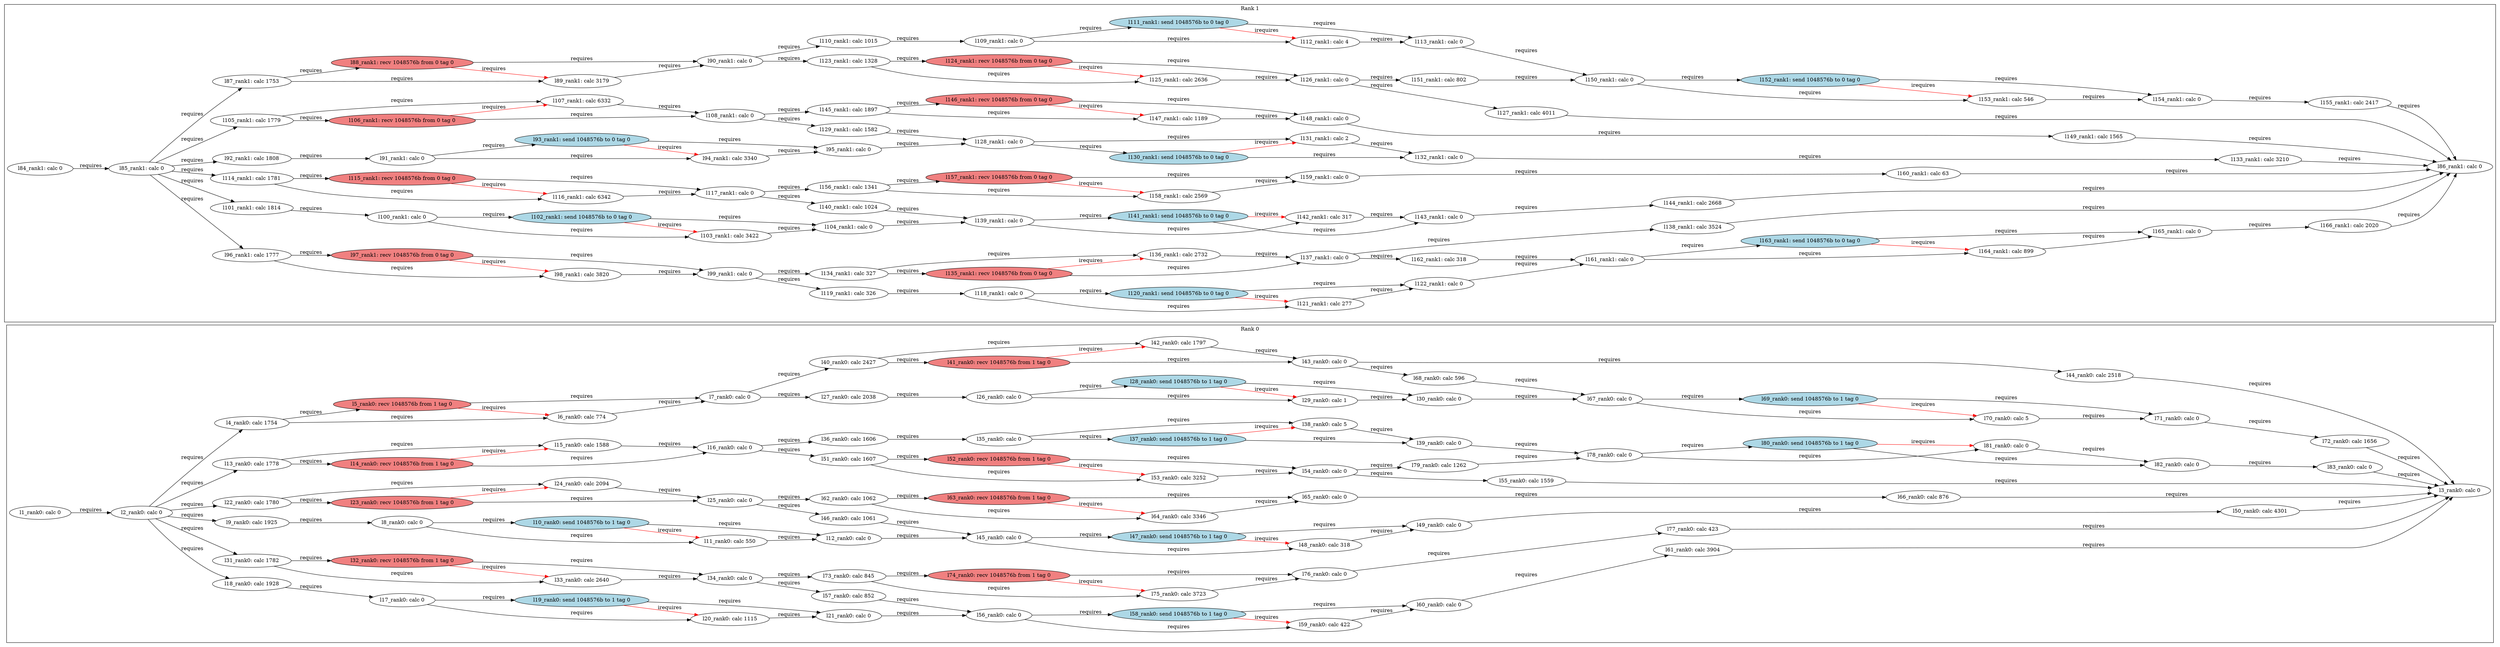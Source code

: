 digraph G {
    rankdir=LR;
    subgraph "cluster_rank_0" {
        label = "Rank 0";
        "l47_rank0: send 1048576b to 1 tag 0" [style=filled, fillcolor="lightblue"];
        "l78_rank0: calc 0" [style=filled, fillcolor="white"];
        "l52_rank0: recv 1048576b from 1 tag 0" [style=filled, fillcolor="lightcoral"];
        "l79_rank0: calc 1262" [style=filled, fillcolor="white"];
        "l26_rank0: calc 0" [style=filled, fillcolor="white"];
        "l53_rank0: calc 3252" [style=filled, fillcolor="white"];
        "l38_rank0: calc 5" [style=filled, fillcolor="white"];
        "l15_rank0: calc 1588" [style=filled, fillcolor="white"];
        "l14_rank0: recv 1048576b from 1 tag 0" [style=filled, fillcolor="lightcoral"];
        "l24_rank0: calc 2094" [style=filled, fillcolor="white"];
        "l63_rank0: recv 1048576b from 1 tag 0" [style=filled, fillcolor="lightcoral"];
        "l1_rank0: calc 0" [style=filled, fillcolor="white"];
        "l2_rank0: calc 0" [style=filled, fillcolor="white"];
        "l83_rank0: calc 0" [style=filled, fillcolor="white"];
        "l31_rank0: calc 1782" [style=filled, fillcolor="white"];
        "l44_rank0: calc 2518" [style=filled, fillcolor="white"];
        "l62_rank0: calc 1062" [style=filled, fillcolor="white"];
        "l22_rank0: calc 1780" [style=filled, fillcolor="white"];
        "l73_rank0: calc 845" [style=filled, fillcolor="white"];
        "l76_rank0: calc 0" [style=filled, fillcolor="white"];
        "l75_rank0: calc 3723" [style=filled, fillcolor="white"];
        "l66_rank0: calc 876" [style=filled, fillcolor="white"];
        "l7_rank0: calc 0" [style=filled, fillcolor="white"];
        "l18_rank0: calc 1928" [style=filled, fillcolor="white"];
        "l54_rank0: calc 0" [style=filled, fillcolor="white"];
        "l68_rank0: calc 596" [style=filled, fillcolor="white"];
        "l51_rank0: calc 1607" [style=filled, fillcolor="white"];
        "l70_rank0: calc 5" [style=filled, fillcolor="white"];
        "l35_rank0: calc 0" [style=filled, fillcolor="white"];
        "l6_rank0: calc 774" [style=filled, fillcolor="white"];
        "l77_rank0: calc 423" [style=filled, fillcolor="white"];
        "l13_rank0: calc 1778" [style=filled, fillcolor="white"];
        "l34_rank0: calc 0" [style=filled, fillcolor="white"];
        "l36_rank0: calc 1606" [style=filled, fillcolor="white"];
        "l55_rank0: calc 1559" [style=filled, fillcolor="white"];
        "l29_rank0: calc 1" [style=filled, fillcolor="white"];
        "l4_rank0: calc 1754" [style=filled, fillcolor="white"];
        "l80_rank0: send 1048576b to 1 tag 0" [style=filled, fillcolor="lightblue"];
        "l61_rank0: calc 3904" [style=filled, fillcolor="white"];
        "l71_rank0: calc 0" [style=filled, fillcolor="white"];
        "l5_rank0: recv 1048576b from 1 tag 0" [style=filled, fillcolor="lightcoral"];
        "l57_rank0: calc 852" [style=filled, fillcolor="white"];
        "l59_rank0: calc 422" [style=filled, fillcolor="white"];
        "l19_rank0: send 1048576b to 1 tag 0" [style=filled, fillcolor="lightblue"];
        "l64_rank0: calc 3346" [style=filled, fillcolor="white"];
        "l65_rank0: calc 0" [style=filled, fillcolor="white"];
        "l67_rank0: calc 0" [style=filled, fillcolor="white"];
        "l74_rank0: recv 1048576b from 1 tag 0" [style=filled, fillcolor="lightcoral"];
        "l12_rank0: calc 0" [style=filled, fillcolor="white"];
        "l50_rank0: calc 4301" [style=filled, fillcolor="white"];
        "l20_rank0: calc 1115" [style=filled, fillcolor="white"];
        "l9_rank0: calc 1925" [style=filled, fillcolor="white"];
        "l16_rank0: calc 0" [style=filled, fillcolor="white"];
        "l33_rank0: calc 2640" [style=filled, fillcolor="white"];
        "l11_rank0: calc 550" [style=filled, fillcolor="white"];
        "l39_rank0: calc 0" [style=filled, fillcolor="white"];
        "l30_rank0: calc 0" [style=filled, fillcolor="white"];
        "l43_rank0: calc 0" [style=filled, fillcolor="white"];
        "l42_rank0: calc 1797" [style=filled, fillcolor="white"];
        "l23_rank0: recv 1048576b from 1 tag 0" [style=filled, fillcolor="lightcoral"];
        "l72_rank0: calc 1656" [style=filled, fillcolor="white"];
        "l81_rank0: calc 0" [style=filled, fillcolor="white"];
        "l60_rank0: calc 0" [style=filled, fillcolor="white"];
        "l28_rank0: send 1048576b to 1 tag 0" [style=filled, fillcolor="lightblue"];
        "l3_rank0: calc 0" [style=filled, fillcolor="white"];
        "l25_rank0: calc 0" [style=filled, fillcolor="white"];
        "l48_rank0: calc 318" [style=filled, fillcolor="white"];
        "l10_rank0: send 1048576b to 1 tag 0" [style=filled, fillcolor="lightblue"];
        "l17_rank0: calc 0" [style=filled, fillcolor="white"];
        "l27_rank0: calc 2038" [style=filled, fillcolor="white"];
        "l8_rank0: calc 0" [style=filled, fillcolor="white"];
        "l41_rank0: recv 1048576b from 1 tag 0" [style=filled, fillcolor="lightcoral"];
        "l49_rank0: calc 0" [style=filled, fillcolor="white"];
        "l82_rank0: calc 0" [style=filled, fillcolor="white"];
        "l58_rank0: send 1048576b to 1 tag 0" [style=filled, fillcolor="lightblue"];
        "l69_rank0: send 1048576b to 1 tag 0" [style=filled, fillcolor="lightblue"];
        "l40_rank0: calc 2427" [style=filled, fillcolor="white"];
        "l32_rank0: recv 1048576b from 1 tag 0" [style=filled, fillcolor="lightcoral"];
        "l37_rank0: send 1048576b to 1 tag 0" [style=filled, fillcolor="lightblue"];
        "l46_rank0: calc 1061" [style=filled, fillcolor="white"];
        "l21_rank0: calc 0" [style=filled, fillcolor="white"];
        "l56_rank0: calc 0" [style=filled, fillcolor="white"];
        "l45_rank0: calc 0" [style=filled, fillcolor="white"];
        "l1_rank0: calc 0" -> "l2_rank0: calc 0" [label="requires", color="black"];
        "l2_rank0: calc 0" -> "l4_rank0: calc 1754" [label="requires", color="black"];
        "l4_rank0: calc 1754" -> "l5_rank0: recv 1048576b from 1 tag 0" [label="requires", color="black"];
        "l4_rank0: calc 1754" -> "l6_rank0: calc 774" [label="requires", color="black"];
        "l5_rank0: recv 1048576b from 1 tag 0" -> "l6_rank0: calc 774" [label="irequires", color="red"];
        "l6_rank0: calc 774" -> "l7_rank0: calc 0" [label="requires", color="black"];
        "l5_rank0: recv 1048576b from 1 tag 0" -> "l7_rank0: calc 0" [label="requires", color="black"];
        "l2_rank0: calc 0" -> "l9_rank0: calc 1925" [label="requires", color="black"];
        "l9_rank0: calc 1925" -> "l8_rank0: calc 0" [label="requires", color="black"];
        "l8_rank0: calc 0" -> "l10_rank0: send 1048576b to 1 tag 0" [label="requires", color="black"];
        "l8_rank0: calc 0" -> "l11_rank0: calc 550" [label="requires", color="black"];
        "l10_rank0: send 1048576b to 1 tag 0" -> "l11_rank0: calc 550" [label="irequires", color="red"];
        "l11_rank0: calc 550" -> "l12_rank0: calc 0" [label="requires", color="black"];
        "l10_rank0: send 1048576b to 1 tag 0" -> "l12_rank0: calc 0" [label="requires", color="black"];
        "l2_rank0: calc 0" -> "l13_rank0: calc 1778" [label="requires", color="black"];
        "l13_rank0: calc 1778" -> "l14_rank0: recv 1048576b from 1 tag 0" [label="requires", color="black"];
        "l13_rank0: calc 1778" -> "l15_rank0: calc 1588" [label="requires", color="black"];
        "l14_rank0: recv 1048576b from 1 tag 0" -> "l15_rank0: calc 1588" [label="irequires", color="red"];
        "l15_rank0: calc 1588" -> "l16_rank0: calc 0" [label="requires", color="black"];
        "l14_rank0: recv 1048576b from 1 tag 0" -> "l16_rank0: calc 0" [label="requires", color="black"];
        "l2_rank0: calc 0" -> "l18_rank0: calc 1928" [label="requires", color="black"];
        "l18_rank0: calc 1928" -> "l17_rank0: calc 0" [label="requires", color="black"];
        "l17_rank0: calc 0" -> "l19_rank0: send 1048576b to 1 tag 0" [label="requires", color="black"];
        "l17_rank0: calc 0" -> "l20_rank0: calc 1115" [label="requires", color="black"];
        "l19_rank0: send 1048576b to 1 tag 0" -> "l20_rank0: calc 1115" [label="irequires", color="red"];
        "l20_rank0: calc 1115" -> "l21_rank0: calc 0" [label="requires", color="black"];
        "l19_rank0: send 1048576b to 1 tag 0" -> "l21_rank0: calc 0" [label="requires", color="black"];
        "l2_rank0: calc 0" -> "l22_rank0: calc 1780" [label="requires", color="black"];
        "l22_rank0: calc 1780" -> "l23_rank0: recv 1048576b from 1 tag 0" [label="requires", color="black"];
        "l22_rank0: calc 1780" -> "l24_rank0: calc 2094" [label="requires", color="black"];
        "l23_rank0: recv 1048576b from 1 tag 0" -> "l24_rank0: calc 2094" [label="irequires", color="red"];
        "l24_rank0: calc 2094" -> "l25_rank0: calc 0" [label="requires", color="black"];
        "l23_rank0: recv 1048576b from 1 tag 0" -> "l25_rank0: calc 0" [label="requires", color="black"];
        "l7_rank0: calc 0" -> "l27_rank0: calc 2038" [label="requires", color="black"];
        "l27_rank0: calc 2038" -> "l26_rank0: calc 0" [label="requires", color="black"];
        "l26_rank0: calc 0" -> "l28_rank0: send 1048576b to 1 tag 0" [label="requires", color="black"];
        "l26_rank0: calc 0" -> "l29_rank0: calc 1" [label="requires", color="black"];
        "l28_rank0: send 1048576b to 1 tag 0" -> "l29_rank0: calc 1" [label="irequires", color="red"];
        "l29_rank0: calc 1" -> "l30_rank0: calc 0" [label="requires", color="black"];
        "l28_rank0: send 1048576b to 1 tag 0" -> "l30_rank0: calc 0" [label="requires", color="black"];
        "l2_rank0: calc 0" -> "l31_rank0: calc 1782" [label="requires", color="black"];
        "l31_rank0: calc 1782" -> "l32_rank0: recv 1048576b from 1 tag 0" [label="requires", color="black"];
        "l31_rank0: calc 1782" -> "l33_rank0: calc 2640" [label="requires", color="black"];
        "l32_rank0: recv 1048576b from 1 tag 0" -> "l33_rank0: calc 2640" [label="irequires", color="red"];
        "l33_rank0: calc 2640" -> "l34_rank0: calc 0" [label="requires", color="black"];
        "l32_rank0: recv 1048576b from 1 tag 0" -> "l34_rank0: calc 0" [label="requires", color="black"];
        "l16_rank0: calc 0" -> "l36_rank0: calc 1606" [label="requires", color="black"];
        "l36_rank0: calc 1606" -> "l35_rank0: calc 0" [label="requires", color="black"];
        "l35_rank0: calc 0" -> "l37_rank0: send 1048576b to 1 tag 0" [label="requires", color="black"];
        "l35_rank0: calc 0" -> "l38_rank0: calc 5" [label="requires", color="black"];
        "l37_rank0: send 1048576b to 1 tag 0" -> "l38_rank0: calc 5" [label="irequires", color="red"];
        "l38_rank0: calc 5" -> "l39_rank0: calc 0" [label="requires", color="black"];
        "l37_rank0: send 1048576b to 1 tag 0" -> "l39_rank0: calc 0" [label="requires", color="black"];
        "l7_rank0: calc 0" -> "l40_rank0: calc 2427" [label="requires", color="black"];
        "l40_rank0: calc 2427" -> "l41_rank0: recv 1048576b from 1 tag 0" [label="requires", color="black"];
        "l40_rank0: calc 2427" -> "l42_rank0: calc 1797" [label="requires", color="black"];
        "l41_rank0: recv 1048576b from 1 tag 0" -> "l42_rank0: calc 1797" [label="irequires", color="red"];
        "l42_rank0: calc 1797" -> "l43_rank0: calc 0" [label="requires", color="black"];
        "l41_rank0: recv 1048576b from 1 tag 0" -> "l43_rank0: calc 0" [label="requires", color="black"];
        "l43_rank0: calc 0" -> "l44_rank0: calc 2518" [label="requires", color="black"];
        "l44_rank0: calc 2518" -> "l3_rank0: calc 0" [label="requires", color="black"];
        "l25_rank0: calc 0" -> "l46_rank0: calc 1061" [label="requires", color="black"];
        "l46_rank0: calc 1061" -> "l45_rank0: calc 0" [label="requires", color="black"];
        "l12_rank0: calc 0" -> "l45_rank0: calc 0" [label="requires", color="black"];
        "l45_rank0: calc 0" -> "l47_rank0: send 1048576b to 1 tag 0" [label="requires", color="black"];
        "l45_rank0: calc 0" -> "l48_rank0: calc 318" [label="requires", color="black"];
        "l47_rank0: send 1048576b to 1 tag 0" -> "l48_rank0: calc 318" [label="irequires", color="red"];
        "l48_rank0: calc 318" -> "l49_rank0: calc 0" [label="requires", color="black"];
        "l47_rank0: send 1048576b to 1 tag 0" -> "l49_rank0: calc 0" [label="requires", color="black"];
        "l49_rank0: calc 0" -> "l50_rank0: calc 4301" [label="requires", color="black"];
        "l50_rank0: calc 4301" -> "l3_rank0: calc 0" [label="requires", color="black"];
        "l16_rank0: calc 0" -> "l51_rank0: calc 1607" [label="requires", color="black"];
        "l51_rank0: calc 1607" -> "l52_rank0: recv 1048576b from 1 tag 0" [label="requires", color="black"];
        "l51_rank0: calc 1607" -> "l53_rank0: calc 3252" [label="requires", color="black"];
        "l52_rank0: recv 1048576b from 1 tag 0" -> "l53_rank0: calc 3252" [label="irequires", color="red"];
        "l53_rank0: calc 3252" -> "l54_rank0: calc 0" [label="requires", color="black"];
        "l52_rank0: recv 1048576b from 1 tag 0" -> "l54_rank0: calc 0" [label="requires", color="black"];
        "l54_rank0: calc 0" -> "l55_rank0: calc 1559" [label="requires", color="black"];
        "l55_rank0: calc 1559" -> "l3_rank0: calc 0" [label="requires", color="black"];
        "l34_rank0: calc 0" -> "l57_rank0: calc 852" [label="requires", color="black"];
        "l57_rank0: calc 852" -> "l56_rank0: calc 0" [label="requires", color="black"];
        "l21_rank0: calc 0" -> "l56_rank0: calc 0" [label="requires", color="black"];
        "l56_rank0: calc 0" -> "l58_rank0: send 1048576b to 1 tag 0" [label="requires", color="black"];
        "l56_rank0: calc 0" -> "l59_rank0: calc 422" [label="requires", color="black"];
        "l58_rank0: send 1048576b to 1 tag 0" -> "l59_rank0: calc 422" [label="irequires", color="red"];
        "l59_rank0: calc 422" -> "l60_rank0: calc 0" [label="requires", color="black"];
        "l58_rank0: send 1048576b to 1 tag 0" -> "l60_rank0: calc 0" [label="requires", color="black"];
        "l60_rank0: calc 0" -> "l61_rank0: calc 3904" [label="requires", color="black"];
        "l61_rank0: calc 3904" -> "l3_rank0: calc 0" [label="requires", color="black"];
        "l25_rank0: calc 0" -> "l62_rank0: calc 1062" [label="requires", color="black"];
        "l62_rank0: calc 1062" -> "l63_rank0: recv 1048576b from 1 tag 0" [label="requires", color="black"];
        "l62_rank0: calc 1062" -> "l64_rank0: calc 3346" [label="requires", color="black"];
        "l63_rank0: recv 1048576b from 1 tag 0" -> "l64_rank0: calc 3346" [label="irequires", color="red"];
        "l64_rank0: calc 3346" -> "l65_rank0: calc 0" [label="requires", color="black"];
        "l63_rank0: recv 1048576b from 1 tag 0" -> "l65_rank0: calc 0" [label="requires", color="black"];
        "l65_rank0: calc 0" -> "l66_rank0: calc 876" [label="requires", color="black"];
        "l66_rank0: calc 876" -> "l3_rank0: calc 0" [label="requires", color="black"];
        "l43_rank0: calc 0" -> "l68_rank0: calc 596" [label="requires", color="black"];
        "l68_rank0: calc 596" -> "l67_rank0: calc 0" [label="requires", color="black"];
        "l30_rank0: calc 0" -> "l67_rank0: calc 0" [label="requires", color="black"];
        "l67_rank0: calc 0" -> "l69_rank0: send 1048576b to 1 tag 0" [label="requires", color="black"];
        "l67_rank0: calc 0" -> "l70_rank0: calc 5" [label="requires", color="black"];
        "l69_rank0: send 1048576b to 1 tag 0" -> "l70_rank0: calc 5" [label="irequires", color="red"];
        "l70_rank0: calc 5" -> "l71_rank0: calc 0" [label="requires", color="black"];
        "l69_rank0: send 1048576b to 1 tag 0" -> "l71_rank0: calc 0" [label="requires", color="black"];
        "l71_rank0: calc 0" -> "l72_rank0: calc 1656" [label="requires", color="black"];
        "l72_rank0: calc 1656" -> "l3_rank0: calc 0" [label="requires", color="black"];
        "l34_rank0: calc 0" -> "l73_rank0: calc 845" [label="requires", color="black"];
        "l73_rank0: calc 845" -> "l74_rank0: recv 1048576b from 1 tag 0" [label="requires", color="black"];
        "l73_rank0: calc 845" -> "l75_rank0: calc 3723" [label="requires", color="black"];
        "l74_rank0: recv 1048576b from 1 tag 0" -> "l75_rank0: calc 3723" [label="irequires", color="red"];
        "l75_rank0: calc 3723" -> "l76_rank0: calc 0" [label="requires", color="black"];
        "l74_rank0: recv 1048576b from 1 tag 0" -> "l76_rank0: calc 0" [label="requires", color="black"];
        "l76_rank0: calc 0" -> "l77_rank0: calc 423" [label="requires", color="black"];
        "l77_rank0: calc 423" -> "l3_rank0: calc 0" [label="requires", color="black"];
        "l54_rank0: calc 0" -> "l79_rank0: calc 1262" [label="requires", color="black"];
        "l79_rank0: calc 1262" -> "l78_rank0: calc 0" [label="requires", color="black"];
        "l39_rank0: calc 0" -> "l78_rank0: calc 0" [label="requires", color="black"];
        "l78_rank0: calc 0" -> "l80_rank0: send 1048576b to 1 tag 0" [label="requires", color="black"];
        "l78_rank0: calc 0" -> "l81_rank0: calc 0" [label="requires", color="black"];
        "l80_rank0: send 1048576b to 1 tag 0" -> "l81_rank0: calc 0" [label="irequires", color="red"];
        "l81_rank0: calc 0" -> "l82_rank0: calc 0" [label="requires", color="black"];
        "l80_rank0: send 1048576b to 1 tag 0" -> "l82_rank0: calc 0" [label="requires", color="black"];
        "l82_rank0: calc 0" -> "l83_rank0: calc 0" [label="requires", color="black"];
        "l83_rank0: calc 0" -> "l3_rank0: calc 0" [label="requires", color="black"];
    }
    subgraph "cluster_rank_1" {
        label = "Rank 1";
        "l95_rank1: calc 0" [style=filled, fillcolor="white"];
        "l122_rank1: calc 0" [style=filled, fillcolor="white"];
        "l90_rank1: calc 0" [style=filled, fillcolor="white"];
        "l85_rank1: calc 0" [style=filled, fillcolor="white"];
        "l96_rank1: calc 1777" [style=filled, fillcolor="white"];
        "l106_rank1: recv 1048576b from 0 tag 0" [style=filled, fillcolor="lightcoral"];
        "l92_rank1: calc 1808" [style=filled, fillcolor="white"];
        "l127_rank1: calc 4011" [style=filled, fillcolor="white"];
        "l138_rank1: calc 3524" [style=filled, fillcolor="white"];
        "l147_rank1: calc 1189" [style=filled, fillcolor="white"];
        "l104_rank1: calc 0" [style=filled, fillcolor="white"];
        "l113_rank1: calc 0" [style=filled, fillcolor="white"];
        "l141_rank1: send 1048576b to 0 tag 0" [style=filled, fillcolor="lightblue"];
        "l101_rank1: calc 1814" [style=filled, fillcolor="white"];
        "l146_rank1: recv 1048576b from 0 tag 0" [style=filled, fillcolor="lightcoral"];
        "l151_rank1: calc 802" [style=filled, fillcolor="white"];
        "l155_rank1: calc 2417" [style=filled, fillcolor="white"];
        "l162_rank1: calc 318" [style=filled, fillcolor="white"];
        "l156_rank1: calc 1341" [style=filled, fillcolor="white"];
        "l112_rank1: calc 4" [style=filled, fillcolor="white"];
        "l89_rank1: calc 3179" [style=filled, fillcolor="white"];
        "l86_rank1: calc 0" [style=filled, fillcolor="white"];
        "l125_rank1: calc 2636" [style=filled, fillcolor="white"];
        "l130_rank1: send 1048576b to 0 tag 0" [style=filled, fillcolor="lightblue"];
        "l124_rank1: recv 1048576b from 0 tag 0" [style=filled, fillcolor="lightcoral"];
        "l153_rank1: calc 546" [style=filled, fillcolor="white"];
        "l149_rank1: calc 1565" [style=filled, fillcolor="white"];
        "l109_rank1: calc 0" [style=filled, fillcolor="white"];
        "l123_rank1: calc 1328" [style=filled, fillcolor="white"];
        "l88_rank1: recv 1048576b from 0 tag 0" [style=filled, fillcolor="lightcoral"];
        "l103_rank1: calc 3422" [style=filled, fillcolor="white"];
        "l158_rank1: calc 2569" [style=filled, fillcolor="white"];
        "l121_rank1: calc 277" [style=filled, fillcolor="white"];
        "l126_rank1: calc 0" [style=filled, fillcolor="white"];
        "l117_rank1: calc 0" [style=filled, fillcolor="white"];
        "l154_rank1: calc 0" [style=filled, fillcolor="white"];
        "l164_rank1: calc 899" [style=filled, fillcolor="white"];
        "l132_rank1: calc 0" [style=filled, fillcolor="white"];
        "l108_rank1: calc 0" [style=filled, fillcolor="white"];
        "l119_rank1: calc 326" [style=filled, fillcolor="white"];
        "l94_rank1: calc 3340" [style=filled, fillcolor="white"];
        "l110_rank1: calc 1015" [style=filled, fillcolor="white"];
        "l140_rank1: calc 1024" [style=filled, fillcolor="white"];
        "l144_rank1: calc 2668" [style=filled, fillcolor="white"];
        "l145_rank1: calc 1897" [style=filled, fillcolor="white"];
        "l160_rank1: calc 63" [style=filled, fillcolor="white"];
        "l157_rank1: recv 1048576b from 0 tag 0" [style=filled, fillcolor="lightcoral"];
        "l159_rank1: calc 0" [style=filled, fillcolor="white"];
        "l99_rank1: calc 0" [style=filled, fillcolor="white"];
        "l114_rank1: calc 1781" [style=filled, fillcolor="white"];
        "l150_rank1: calc 0" [style=filled, fillcolor="white"];
        "l93_rank1: send 1048576b to 0 tag 0" [style=filled, fillcolor="lightblue"];
        "l136_rank1: calc 2732" [style=filled, fillcolor="white"];
        "l137_rank1: calc 0" [style=filled, fillcolor="white"];
        "l98_rank1: calc 3820" [style=filled, fillcolor="white"];
        "l120_rank1: send 1048576b to 0 tag 0" [style=filled, fillcolor="lightblue"];
        "l166_rank1: calc 2020" [style=filled, fillcolor="white"];
        "l133_rank1: calc 3210" [style=filled, fillcolor="white"];
        "l118_rank1: calc 0" [style=filled, fillcolor="white"];
        "l100_rank1: calc 0" [style=filled, fillcolor="white"];
        "l105_rank1: calc 1779" [style=filled, fillcolor="white"];
        "l134_rank1: calc 327" [style=filled, fillcolor="white"];
        "l139_rank1: calc 0" [style=filled, fillcolor="white"];
        "l152_rank1: send 1048576b to 0 tag 0" [style=filled, fillcolor="lightblue"];
        "l165_rank1: calc 0" [style=filled, fillcolor="white"];
        "l91_rank1: calc 0" [style=filled, fillcolor="white"];
        "l128_rank1: calc 0" [style=filled, fillcolor="white"];
        "l143_rank1: calc 0" [style=filled, fillcolor="white"];
        "l102_rank1: send 1048576b to 0 tag 0" [style=filled, fillcolor="lightblue"];
        "l161_rank1: calc 0" [style=filled, fillcolor="white"];
        "l116_rank1: calc 6342" [style=filled, fillcolor="white"];
        "l87_rank1: calc 1753" [style=filled, fillcolor="white"];
        "l84_rank1: calc 0" [style=filled, fillcolor="white"];
        "l97_rank1: recv 1048576b from 0 tag 0" [style=filled, fillcolor="lightcoral"];
        "l129_rank1: calc 1582" [style=filled, fillcolor="white"];
        "l107_rank1: calc 6332" [style=filled, fillcolor="white"];
        "l131_rank1: calc 2" [style=filled, fillcolor="white"];
        "l135_rank1: recv 1048576b from 0 tag 0" [style=filled, fillcolor="lightcoral"];
        "l142_rank1: calc 317" [style=filled, fillcolor="white"];
        "l111_rank1: send 1048576b to 0 tag 0" [style=filled, fillcolor="lightblue"];
        "l115_rank1: recv 1048576b from 0 tag 0" [style=filled, fillcolor="lightcoral"];
        "l163_rank1: send 1048576b to 0 tag 0" [style=filled, fillcolor="lightblue"];
        "l148_rank1: calc 0" [style=filled, fillcolor="white"];
        "l84_rank1: calc 0" -> "l85_rank1: calc 0" [label="requires", color="black"];
        "l85_rank1: calc 0" -> "l87_rank1: calc 1753" [label="requires", color="black"];
        "l87_rank1: calc 1753" -> "l88_rank1: recv 1048576b from 0 tag 0" [label="requires", color="black"];
        "l87_rank1: calc 1753" -> "l89_rank1: calc 3179" [label="requires", color="black"];
        "l88_rank1: recv 1048576b from 0 tag 0" -> "l89_rank1: calc 3179" [label="irequires", color="red"];
        "l89_rank1: calc 3179" -> "l90_rank1: calc 0" [label="requires", color="black"];
        "l88_rank1: recv 1048576b from 0 tag 0" -> "l90_rank1: calc 0" [label="requires", color="black"];
        "l85_rank1: calc 0" -> "l92_rank1: calc 1808" [label="requires", color="black"];
        "l92_rank1: calc 1808" -> "l91_rank1: calc 0" [label="requires", color="black"];
        "l91_rank1: calc 0" -> "l93_rank1: send 1048576b to 0 tag 0" [label="requires", color="black"];
        "l91_rank1: calc 0" -> "l94_rank1: calc 3340" [label="requires", color="black"];
        "l93_rank1: send 1048576b to 0 tag 0" -> "l94_rank1: calc 3340" [label="irequires", color="red"];
        "l94_rank1: calc 3340" -> "l95_rank1: calc 0" [label="requires", color="black"];
        "l93_rank1: send 1048576b to 0 tag 0" -> "l95_rank1: calc 0" [label="requires", color="black"];
        "l85_rank1: calc 0" -> "l96_rank1: calc 1777" [label="requires", color="black"];
        "l96_rank1: calc 1777" -> "l97_rank1: recv 1048576b from 0 tag 0" [label="requires", color="black"];
        "l96_rank1: calc 1777" -> "l98_rank1: calc 3820" [label="requires", color="black"];
        "l97_rank1: recv 1048576b from 0 tag 0" -> "l98_rank1: calc 3820" [label="irequires", color="red"];
        "l98_rank1: calc 3820" -> "l99_rank1: calc 0" [label="requires", color="black"];
        "l97_rank1: recv 1048576b from 0 tag 0" -> "l99_rank1: calc 0" [label="requires", color="black"];
        "l85_rank1: calc 0" -> "l101_rank1: calc 1814" [label="requires", color="black"];
        "l101_rank1: calc 1814" -> "l100_rank1: calc 0" [label="requires", color="black"];
        "l100_rank1: calc 0" -> "l102_rank1: send 1048576b to 0 tag 0" [label="requires", color="black"];
        "l100_rank1: calc 0" -> "l103_rank1: calc 3422" [label="requires", color="black"];
        "l102_rank1: send 1048576b to 0 tag 0" -> "l103_rank1: calc 3422" [label="irequires", color="red"];
        "l103_rank1: calc 3422" -> "l104_rank1: calc 0" [label="requires", color="black"];
        "l102_rank1: send 1048576b to 0 tag 0" -> "l104_rank1: calc 0" [label="requires", color="black"];
        "l85_rank1: calc 0" -> "l105_rank1: calc 1779" [label="requires", color="black"];
        "l105_rank1: calc 1779" -> "l106_rank1: recv 1048576b from 0 tag 0" [label="requires", color="black"];
        "l105_rank1: calc 1779" -> "l107_rank1: calc 6332" [label="requires", color="black"];
        "l106_rank1: recv 1048576b from 0 tag 0" -> "l107_rank1: calc 6332" [label="irequires", color="red"];
        "l107_rank1: calc 6332" -> "l108_rank1: calc 0" [label="requires", color="black"];
        "l106_rank1: recv 1048576b from 0 tag 0" -> "l108_rank1: calc 0" [label="requires", color="black"];
        "l90_rank1: calc 0" -> "l110_rank1: calc 1015" [label="requires", color="black"];
        "l110_rank1: calc 1015" -> "l109_rank1: calc 0" [label="requires", color="black"];
        "l109_rank1: calc 0" -> "l111_rank1: send 1048576b to 0 tag 0" [label="requires", color="black"];
        "l109_rank1: calc 0" -> "l112_rank1: calc 4" [label="requires", color="black"];
        "l111_rank1: send 1048576b to 0 tag 0" -> "l112_rank1: calc 4" [label="irequires", color="red"];
        "l112_rank1: calc 4" -> "l113_rank1: calc 0" [label="requires", color="black"];
        "l111_rank1: send 1048576b to 0 tag 0" -> "l113_rank1: calc 0" [label="requires", color="black"];
        "l85_rank1: calc 0" -> "l114_rank1: calc 1781" [label="requires", color="black"];
        "l114_rank1: calc 1781" -> "l115_rank1: recv 1048576b from 0 tag 0" [label="requires", color="black"];
        "l114_rank1: calc 1781" -> "l116_rank1: calc 6342" [label="requires", color="black"];
        "l115_rank1: recv 1048576b from 0 tag 0" -> "l116_rank1: calc 6342" [label="irequires", color="red"];
        "l116_rank1: calc 6342" -> "l117_rank1: calc 0" [label="requires", color="black"];
        "l115_rank1: recv 1048576b from 0 tag 0" -> "l117_rank1: calc 0" [label="requires", color="black"];
        "l99_rank1: calc 0" -> "l119_rank1: calc 326" [label="requires", color="black"];
        "l119_rank1: calc 326" -> "l118_rank1: calc 0" [label="requires", color="black"];
        "l118_rank1: calc 0" -> "l120_rank1: send 1048576b to 0 tag 0" [label="requires", color="black"];
        "l118_rank1: calc 0" -> "l121_rank1: calc 277" [label="requires", color="black"];
        "l120_rank1: send 1048576b to 0 tag 0" -> "l121_rank1: calc 277" [label="irequires", color="red"];
        "l121_rank1: calc 277" -> "l122_rank1: calc 0" [label="requires", color="black"];
        "l120_rank1: send 1048576b to 0 tag 0" -> "l122_rank1: calc 0" [label="requires", color="black"];
        "l90_rank1: calc 0" -> "l123_rank1: calc 1328" [label="requires", color="black"];
        "l123_rank1: calc 1328" -> "l124_rank1: recv 1048576b from 0 tag 0" [label="requires", color="black"];
        "l123_rank1: calc 1328" -> "l125_rank1: calc 2636" [label="requires", color="black"];
        "l124_rank1: recv 1048576b from 0 tag 0" -> "l125_rank1: calc 2636" [label="irequires", color="red"];
        "l125_rank1: calc 2636" -> "l126_rank1: calc 0" [label="requires", color="black"];
        "l124_rank1: recv 1048576b from 0 tag 0" -> "l126_rank1: calc 0" [label="requires", color="black"];
        "l126_rank1: calc 0" -> "l127_rank1: calc 4011" [label="requires", color="black"];
        "l127_rank1: calc 4011" -> "l86_rank1: calc 0" [label="requires", color="black"];
        "l108_rank1: calc 0" -> "l129_rank1: calc 1582" [label="requires", color="black"];
        "l129_rank1: calc 1582" -> "l128_rank1: calc 0" [label="requires", color="black"];
        "l95_rank1: calc 0" -> "l128_rank1: calc 0" [label="requires", color="black"];
        "l128_rank1: calc 0" -> "l130_rank1: send 1048576b to 0 tag 0" [label="requires", color="black"];
        "l128_rank1: calc 0" -> "l131_rank1: calc 2" [label="requires", color="black"];
        "l130_rank1: send 1048576b to 0 tag 0" -> "l131_rank1: calc 2" [label="irequires", color="red"];
        "l131_rank1: calc 2" -> "l132_rank1: calc 0" [label="requires", color="black"];
        "l130_rank1: send 1048576b to 0 tag 0" -> "l132_rank1: calc 0" [label="requires", color="black"];
        "l132_rank1: calc 0" -> "l133_rank1: calc 3210" [label="requires", color="black"];
        "l133_rank1: calc 3210" -> "l86_rank1: calc 0" [label="requires", color="black"];
        "l99_rank1: calc 0" -> "l134_rank1: calc 327" [label="requires", color="black"];
        "l134_rank1: calc 327" -> "l135_rank1: recv 1048576b from 0 tag 0" [label="requires", color="black"];
        "l134_rank1: calc 327" -> "l136_rank1: calc 2732" [label="requires", color="black"];
        "l135_rank1: recv 1048576b from 0 tag 0" -> "l136_rank1: calc 2732" [label="irequires", color="red"];
        "l136_rank1: calc 2732" -> "l137_rank1: calc 0" [label="requires", color="black"];
        "l135_rank1: recv 1048576b from 0 tag 0" -> "l137_rank1: calc 0" [label="requires", color="black"];
        "l137_rank1: calc 0" -> "l138_rank1: calc 3524" [label="requires", color="black"];
        "l138_rank1: calc 3524" -> "l86_rank1: calc 0" [label="requires", color="black"];
        "l117_rank1: calc 0" -> "l140_rank1: calc 1024" [label="requires", color="black"];
        "l140_rank1: calc 1024" -> "l139_rank1: calc 0" [label="requires", color="black"];
        "l104_rank1: calc 0" -> "l139_rank1: calc 0" [label="requires", color="black"];
        "l139_rank1: calc 0" -> "l141_rank1: send 1048576b to 0 tag 0" [label="requires", color="black"];
        "l139_rank1: calc 0" -> "l142_rank1: calc 317" [label="requires", color="black"];
        "l141_rank1: send 1048576b to 0 tag 0" -> "l142_rank1: calc 317" [label="irequires", color="red"];
        "l142_rank1: calc 317" -> "l143_rank1: calc 0" [label="requires", color="black"];
        "l141_rank1: send 1048576b to 0 tag 0" -> "l143_rank1: calc 0" [label="requires", color="black"];
        "l143_rank1: calc 0" -> "l144_rank1: calc 2668" [label="requires", color="black"];
        "l144_rank1: calc 2668" -> "l86_rank1: calc 0" [label="requires", color="black"];
        "l108_rank1: calc 0" -> "l145_rank1: calc 1897" [label="requires", color="black"];
        "l145_rank1: calc 1897" -> "l146_rank1: recv 1048576b from 0 tag 0" [label="requires", color="black"];
        "l145_rank1: calc 1897" -> "l147_rank1: calc 1189" [label="requires", color="black"];
        "l146_rank1: recv 1048576b from 0 tag 0" -> "l147_rank1: calc 1189" [label="irequires", color="red"];
        "l147_rank1: calc 1189" -> "l148_rank1: calc 0" [label="requires", color="black"];
        "l146_rank1: recv 1048576b from 0 tag 0" -> "l148_rank1: calc 0" [label="requires", color="black"];
        "l148_rank1: calc 0" -> "l149_rank1: calc 1565" [label="requires", color="black"];
        "l149_rank1: calc 1565" -> "l86_rank1: calc 0" [label="requires", color="black"];
        "l126_rank1: calc 0" -> "l151_rank1: calc 802" [label="requires", color="black"];
        "l151_rank1: calc 802" -> "l150_rank1: calc 0" [label="requires", color="black"];
        "l113_rank1: calc 0" -> "l150_rank1: calc 0" [label="requires", color="black"];
        "l150_rank1: calc 0" -> "l152_rank1: send 1048576b to 0 tag 0" [label="requires", color="black"];
        "l150_rank1: calc 0" -> "l153_rank1: calc 546" [label="requires", color="black"];
        "l152_rank1: send 1048576b to 0 tag 0" -> "l153_rank1: calc 546" [label="irequires", color="red"];
        "l153_rank1: calc 546" -> "l154_rank1: calc 0" [label="requires", color="black"];
        "l152_rank1: send 1048576b to 0 tag 0" -> "l154_rank1: calc 0" [label="requires", color="black"];
        "l154_rank1: calc 0" -> "l155_rank1: calc 2417" [label="requires", color="black"];
        "l155_rank1: calc 2417" -> "l86_rank1: calc 0" [label="requires", color="black"];
        "l117_rank1: calc 0" -> "l156_rank1: calc 1341" [label="requires", color="black"];
        "l156_rank1: calc 1341" -> "l157_rank1: recv 1048576b from 0 tag 0" [label="requires", color="black"];
        "l156_rank1: calc 1341" -> "l158_rank1: calc 2569" [label="requires", color="black"];
        "l157_rank1: recv 1048576b from 0 tag 0" -> "l158_rank1: calc 2569" [label="irequires", color="red"];
        "l158_rank1: calc 2569" -> "l159_rank1: calc 0" [label="requires", color="black"];
        "l157_rank1: recv 1048576b from 0 tag 0" -> "l159_rank1: calc 0" [label="requires", color="black"];
        "l159_rank1: calc 0" -> "l160_rank1: calc 63" [label="requires", color="black"];
        "l160_rank1: calc 63" -> "l86_rank1: calc 0" [label="requires", color="black"];
        "l137_rank1: calc 0" -> "l162_rank1: calc 318" [label="requires", color="black"];
        "l162_rank1: calc 318" -> "l161_rank1: calc 0" [label="requires", color="black"];
        "l122_rank1: calc 0" -> "l161_rank1: calc 0" [label="requires", color="black"];
        "l161_rank1: calc 0" -> "l163_rank1: send 1048576b to 0 tag 0" [label="requires", color="black"];
        "l161_rank1: calc 0" -> "l164_rank1: calc 899" [label="requires", color="black"];
        "l163_rank1: send 1048576b to 0 tag 0" -> "l164_rank1: calc 899" [label="irequires", color="red"];
        "l164_rank1: calc 899" -> "l165_rank1: calc 0" [label="requires", color="black"];
        "l163_rank1: send 1048576b to 0 tag 0" -> "l165_rank1: calc 0" [label="requires", color="black"];
        "l165_rank1: calc 0" -> "l166_rank1: calc 2020" [label="requires", color="black"];
        "l166_rank1: calc 2020" -> "l86_rank1: calc 0" [label="requires", color="black"];
    }
}

